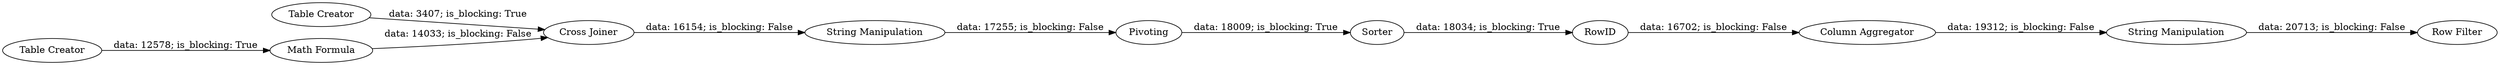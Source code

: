 digraph {
	"5992278389887875646_1681" [label="Math Formula"]
	"5992278389887875646_6" [label="Cross Joiner"]
	"5992278389887875646_1680" [label="Row Filter"]
	"5992278389887875646_286" [label="String Manipulation"]
	"5992278389887875646_1677" [label=RowID]
	"5992278389887875646_1678" [label="Column Aggregator"]
	"5992278389887875646_1676" [label=Pivoting]
	"5992278389887875646_1679" [label="String Manipulation"]
	"5992278389887875646_1682" [label=Sorter]
	"5992278389887875646_1" [label="Table Creator"]
	"5992278389887875646_2" [label="Table Creator"]
	"5992278389887875646_286" -> "5992278389887875646_1676" [label="data: 17255; is_blocking: False"]
	"5992278389887875646_1679" -> "5992278389887875646_1680" [label="data: 20713; is_blocking: False"]
	"5992278389887875646_1678" -> "5992278389887875646_1679" [label="data: 19312; is_blocking: False"]
	"5992278389887875646_1676" -> "5992278389887875646_1682" [label="data: 18009; is_blocking: True"]
	"5992278389887875646_1682" -> "5992278389887875646_1677" [label="data: 18034; is_blocking: True"]
	"5992278389887875646_1" -> "5992278389887875646_1681" [label="data: 12578; is_blocking: True"]
	"5992278389887875646_1677" -> "5992278389887875646_1678" [label="data: 16702; is_blocking: False"]
	"5992278389887875646_1681" -> "5992278389887875646_6" [label="data: 14033; is_blocking: False"]
	"5992278389887875646_6" -> "5992278389887875646_286" [label="data: 16154; is_blocking: False"]
	"5992278389887875646_2" -> "5992278389887875646_6" [label="data: 3407; is_blocking: True"]
	rankdir=LR
}
